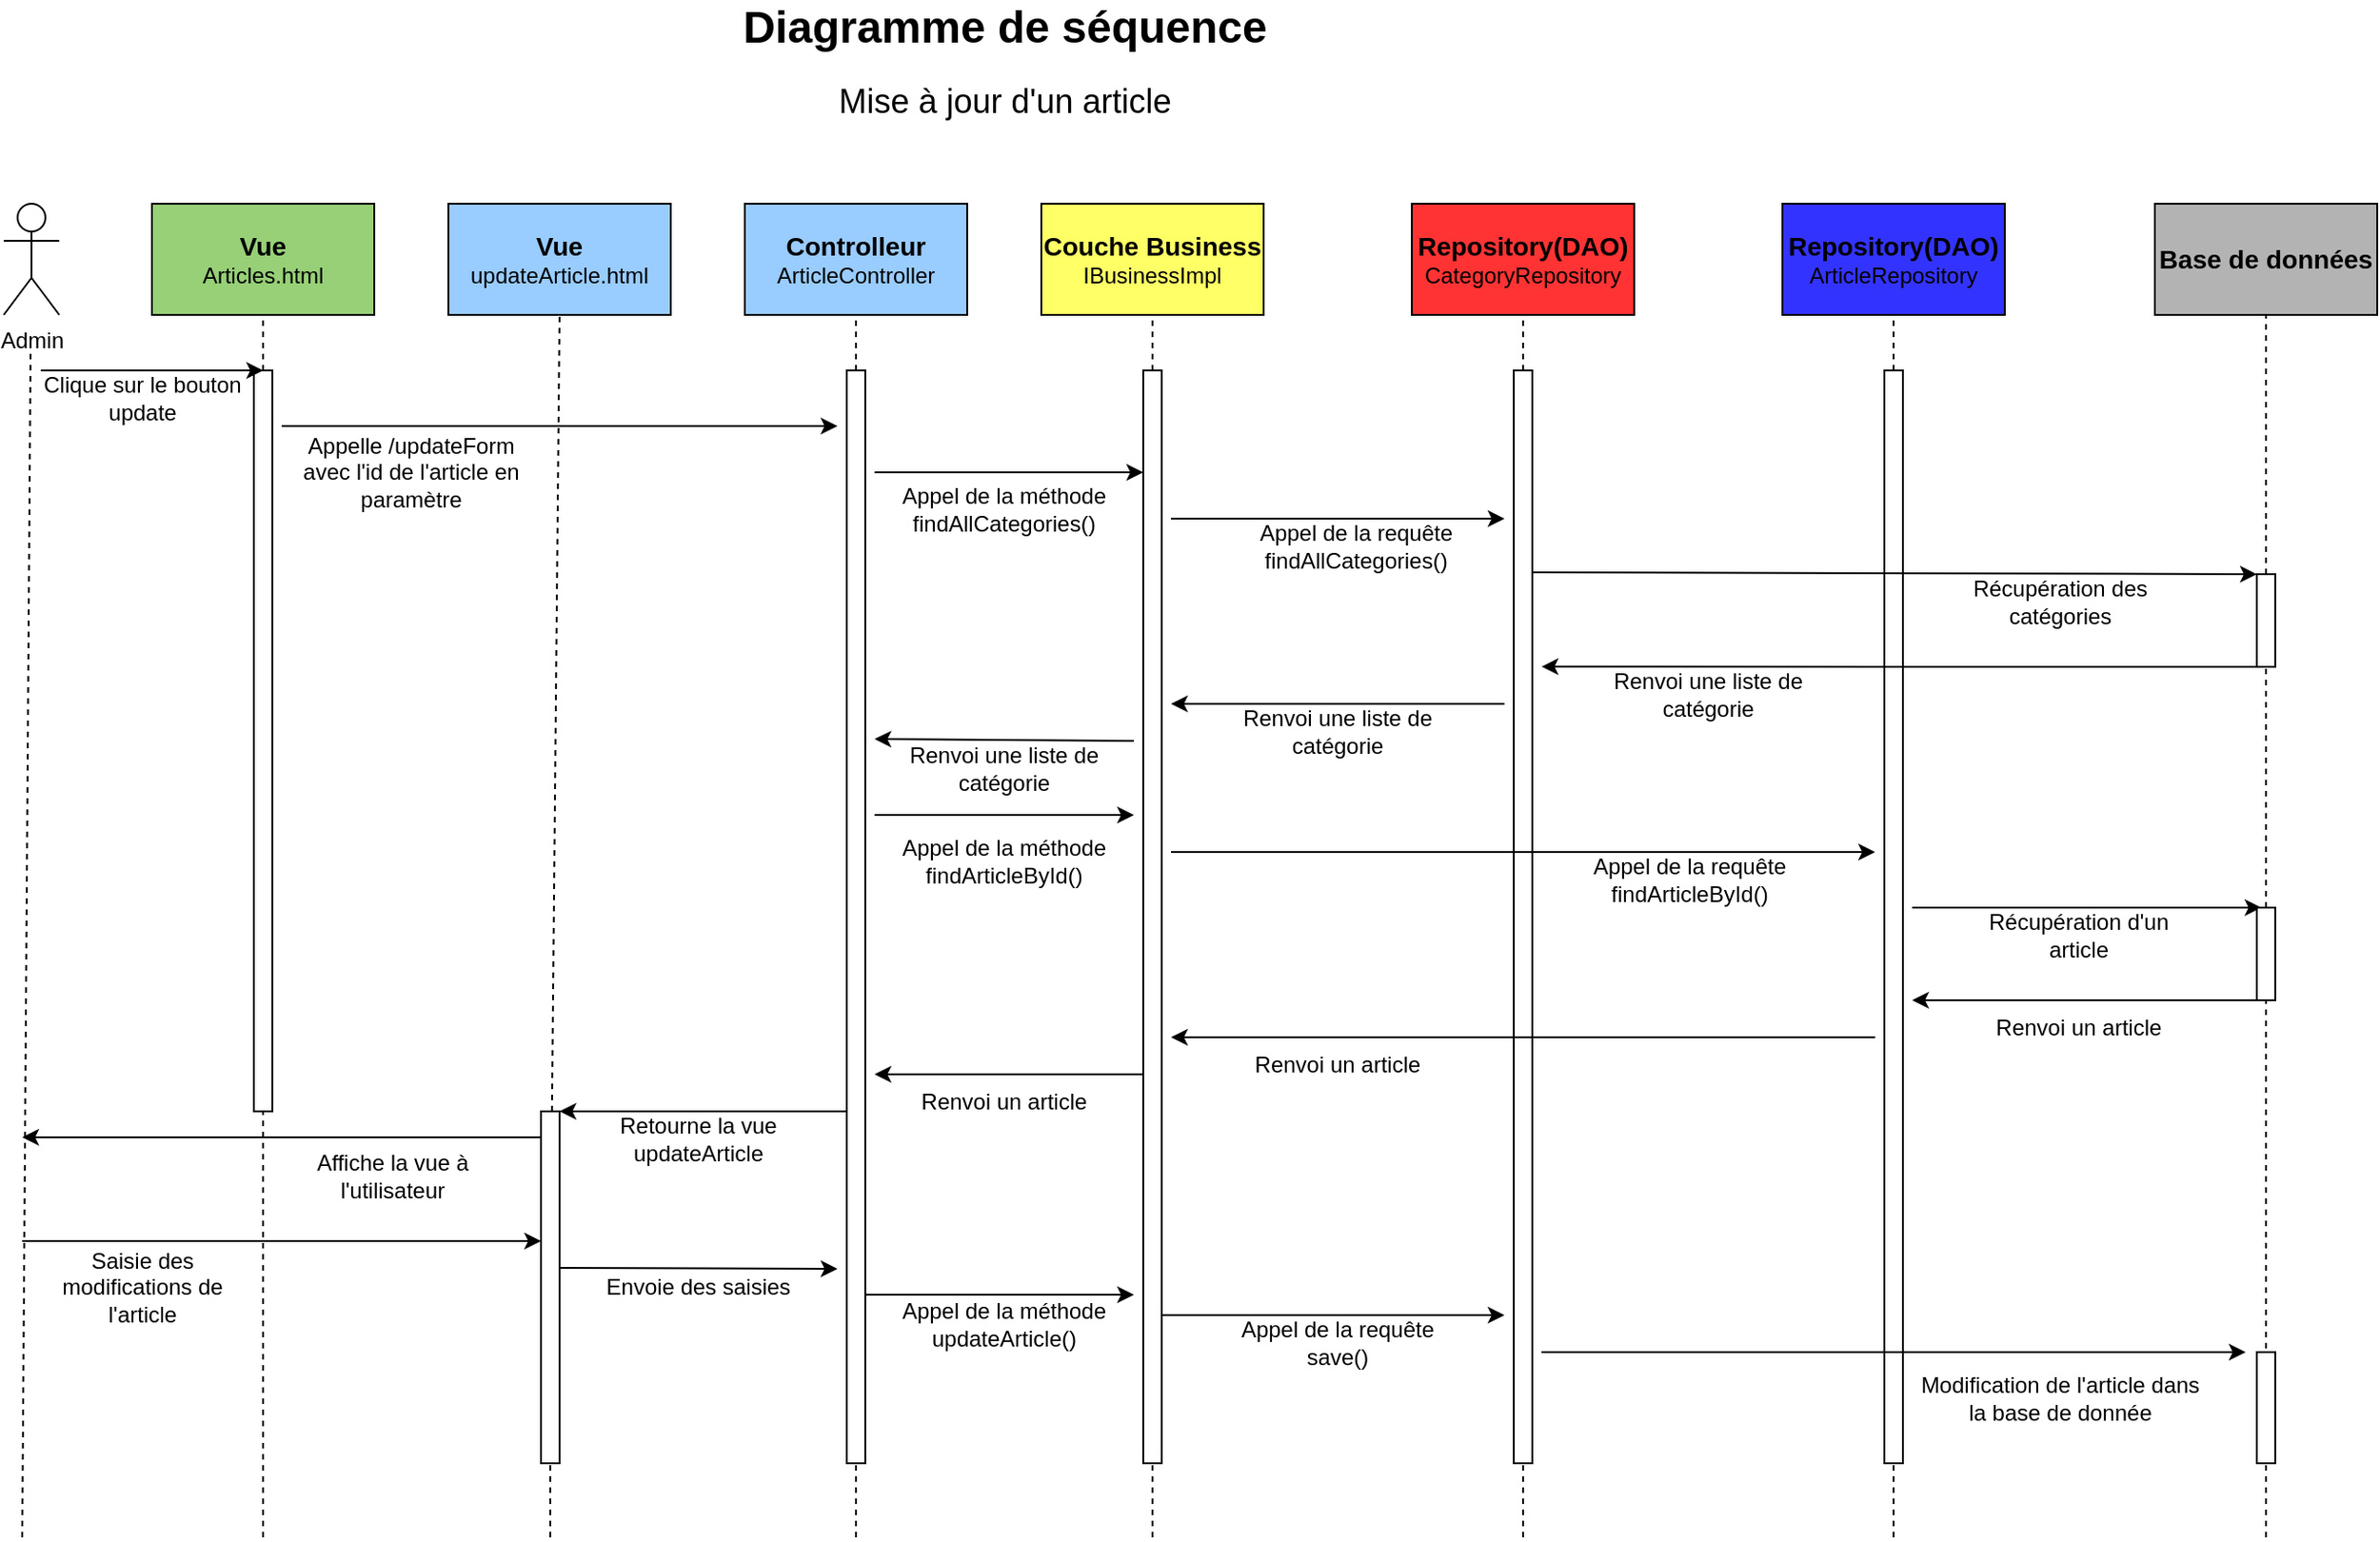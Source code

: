 <mxfile version="24.2.8" type="device">
  <diagram name="Page-1" id="tVgS0q6VFjcbdLN4Nh3d">
    <mxGraphModel dx="1674" dy="1923" grid="1" gridSize="10" guides="1" tooltips="1" connect="1" arrows="1" fold="1" page="1" pageScale="1" pageWidth="827" pageHeight="1169" math="0" shadow="0">
      <root>
        <mxCell id="0" />
        <mxCell id="1" parent="0" />
        <mxCell id="qwBaxFvpxCYaEjQg8hOL-1" value="&lt;font style=&quot;font-size: 18px;&quot;&gt;Mise à jour d&#39;un article&lt;br&gt;&lt;/font&gt;" style="text;html=1;align=center;verticalAlign=middle;whiteSpace=wrap;rounded=0;" parent="1" vertex="1">
          <mxGeometry x="472.5" y="10" width="295" height="30" as="geometry" />
        </mxCell>
        <mxCell id="qwBaxFvpxCYaEjQg8hOL-2" value="&lt;font style=&quot;font-size: 24px;&quot;&gt;&lt;b&gt;&lt;font&gt;Diagramme de séquence&lt;/font&gt;&lt;/b&gt;&lt;/font&gt;" style="text;html=1;align=center;verticalAlign=middle;whiteSpace=wrap;rounded=0;" parent="1" vertex="1">
          <mxGeometry x="467.5" y="-30" width="305" height="30" as="geometry" />
        </mxCell>
        <mxCell id="qwBaxFvpxCYaEjQg8hOL-3" value="Admin" style="shape=umlActor;verticalLabelPosition=bottom;verticalAlign=top;html=1;outlineConnect=0;" parent="1" vertex="1">
          <mxGeometry x="80" y="80" width="30" height="60" as="geometry" />
        </mxCell>
        <mxCell id="qwBaxFvpxCYaEjQg8hOL-4" value="" style="endArrow=none;dashed=1;html=1;rounded=0;" parent="1" edge="1">
          <mxGeometry width="50" height="50" relative="1" as="geometry">
            <mxPoint x="90" y="800" as="sourcePoint" />
            <mxPoint x="94.5" y="160" as="targetPoint" />
          </mxGeometry>
        </mxCell>
        <mxCell id="qwBaxFvpxCYaEjQg8hOL-5" value="&lt;div&gt;&lt;b&gt;&lt;font style=&quot;font-size: 14px;&quot;&gt;Vue&lt;/font&gt;&lt;/b&gt;&lt;/div&gt;&lt;div&gt;Articles.html&lt;br&gt;&lt;/div&gt;" style="rounded=0;whiteSpace=wrap;html=1;fillColor=#97D077;" parent="1" vertex="1">
          <mxGeometry x="160" y="80" width="120" height="60" as="geometry" />
        </mxCell>
        <mxCell id="qwBaxFvpxCYaEjQg8hOL-6" value="" style="endArrow=none;dashed=1;html=1;rounded=0;entryX=0.5;entryY=1;entryDx=0;entryDy=0;" parent="1" source="qwBaxFvpxCYaEjQg8hOL-7" target="qwBaxFvpxCYaEjQg8hOL-5" edge="1">
          <mxGeometry width="50" height="50" relative="1" as="geometry">
            <mxPoint x="257.75" y="580" as="sourcePoint" />
            <mxPoint x="262.25" y="180" as="targetPoint" />
          </mxGeometry>
        </mxCell>
        <mxCell id="qwBaxFvpxCYaEjQg8hOL-8" value="" style="endArrow=none;dashed=1;html=1;rounded=0;entryX=0.5;entryY=1;entryDx=0;entryDy=0;" parent="1" target="qwBaxFvpxCYaEjQg8hOL-7" edge="1">
          <mxGeometry width="50" height="50" relative="1" as="geometry">
            <mxPoint x="220" y="800" as="sourcePoint" />
            <mxPoint x="260" y="140" as="targetPoint" />
          </mxGeometry>
        </mxCell>
        <mxCell id="qwBaxFvpxCYaEjQg8hOL-7" value="" style="rounded=0;whiteSpace=wrap;html=1;" parent="1" vertex="1">
          <mxGeometry x="215" y="170" width="10" height="400" as="geometry" />
        </mxCell>
        <mxCell id="qwBaxFvpxCYaEjQg8hOL-9" value="&lt;div&gt;&lt;b&gt;&lt;font style=&quot;font-size: 14px;&quot;&gt;Controlleur&lt;/font&gt;&lt;/b&gt;&lt;/div&gt;&lt;div&gt;ArticleController&lt;br&gt;&lt;/div&gt;" style="rounded=0;whiteSpace=wrap;html=1;fillColor=#99CCFF;" parent="1" vertex="1">
          <mxGeometry x="480" y="80" width="120" height="60" as="geometry" />
        </mxCell>
        <mxCell id="qwBaxFvpxCYaEjQg8hOL-10" value="" style="endArrow=none;dashed=1;html=1;rounded=0;entryX=0.5;entryY=1;entryDx=0;entryDy=0;" parent="1" source="qwBaxFvpxCYaEjQg8hOL-14" target="qwBaxFvpxCYaEjQg8hOL-9" edge="1">
          <mxGeometry width="50" height="50" relative="1" as="geometry">
            <mxPoint x="420" y="570" as="sourcePoint" />
            <mxPoint x="422.25" y="170" as="targetPoint" />
          </mxGeometry>
        </mxCell>
        <mxCell id="qwBaxFvpxCYaEjQg8hOL-11" value="" style="endArrow=classic;html=1;rounded=0;" parent="1" edge="1">
          <mxGeometry width="50" height="50" relative="1" as="geometry">
            <mxPoint x="100" y="170" as="sourcePoint" />
            <mxPoint x="220" y="170" as="targetPoint" />
          </mxGeometry>
        </mxCell>
        <mxCell id="qwBaxFvpxCYaEjQg8hOL-13" value="Clique sur le bouton update" style="text;html=1;align=center;verticalAlign=middle;whiteSpace=wrap;rounded=0;" parent="1" vertex="1">
          <mxGeometry x="95" y="170" width="120" height="30" as="geometry" />
        </mxCell>
        <mxCell id="qwBaxFvpxCYaEjQg8hOL-15" value="" style="endArrow=none;dashed=1;html=1;rounded=0;entryX=0.5;entryY=1;entryDx=0;entryDy=0;" parent="1" target="qwBaxFvpxCYaEjQg8hOL-14" edge="1">
          <mxGeometry width="50" height="50" relative="1" as="geometry">
            <mxPoint x="540" y="570" as="sourcePoint" />
            <mxPoint x="420" y="140" as="targetPoint" />
          </mxGeometry>
        </mxCell>
        <mxCell id="qwBaxFvpxCYaEjQg8hOL-14" value="" style="rounded=0;whiteSpace=wrap;html=1;" parent="1" vertex="1">
          <mxGeometry x="535" y="170" width="10" height="590" as="geometry" />
        </mxCell>
        <mxCell id="qwBaxFvpxCYaEjQg8hOL-16" value="" style="endArrow=classic;html=1;rounded=0;" parent="1" edge="1">
          <mxGeometry width="50" height="50" relative="1" as="geometry">
            <mxPoint x="230" y="200" as="sourcePoint" />
            <mxPoint x="530" y="200" as="targetPoint" />
          </mxGeometry>
        </mxCell>
        <mxCell id="qwBaxFvpxCYaEjQg8hOL-18" value="Appelle /updateForm avec l&#39;id de l&#39;article en paramètre" style="text;html=1;align=center;verticalAlign=middle;whiteSpace=wrap;rounded=0;" parent="1" vertex="1">
          <mxGeometry x="240" y="210" width="120" height="30" as="geometry" />
        </mxCell>
        <mxCell id="qwBaxFvpxCYaEjQg8hOL-19" value="&lt;div&gt;&lt;b&gt;&lt;font style=&quot;font-size: 14px;&quot;&gt;Couche Business&lt;/font&gt;&lt;/b&gt;&lt;/div&gt;&lt;div&gt;IBusinessImpl&lt;br&gt;&lt;/div&gt;" style="rounded=0;whiteSpace=wrap;html=1;fillColor=#FFFF66;" parent="1" vertex="1">
          <mxGeometry x="640" y="80" width="120" height="60" as="geometry" />
        </mxCell>
        <mxCell id="qwBaxFvpxCYaEjQg8hOL-20" value="" style="endArrow=none;dashed=1;html=1;rounded=0;entryX=0.5;entryY=1;entryDx=0;entryDy=0;" parent="1" source="qwBaxFvpxCYaEjQg8hOL-21" target="qwBaxFvpxCYaEjQg8hOL-19" edge="1">
          <mxGeometry width="50" height="50" relative="1" as="geometry">
            <mxPoint x="578.88" y="600" as="sourcePoint" />
            <mxPoint x="581.13" y="150" as="targetPoint" />
          </mxGeometry>
        </mxCell>
        <mxCell id="qwBaxFvpxCYaEjQg8hOL-23" value="" style="endArrow=none;dashed=1;html=1;rounded=0;entryX=0.5;entryY=1;entryDx=0;entryDy=0;" parent="1" target="qwBaxFvpxCYaEjQg8hOL-21" edge="1">
          <mxGeometry width="50" height="50" relative="1" as="geometry">
            <mxPoint x="700" y="800" as="sourcePoint" />
            <mxPoint x="631.12" y="280" as="targetPoint" />
          </mxGeometry>
        </mxCell>
        <mxCell id="qwBaxFvpxCYaEjQg8hOL-21" value="" style="rounded=0;whiteSpace=wrap;html=1;" parent="1" vertex="1">
          <mxGeometry x="695" y="170" width="10" height="590" as="geometry" />
        </mxCell>
        <mxCell id="qwBaxFvpxCYaEjQg8hOL-24" value="" style="endArrow=classic;html=1;rounded=0;" parent="1" edge="1">
          <mxGeometry width="50" height="50" relative="1" as="geometry">
            <mxPoint x="550" y="225" as="sourcePoint" />
            <mxPoint x="695" y="225" as="targetPoint" />
          </mxGeometry>
        </mxCell>
        <mxCell id="qwBaxFvpxCYaEjQg8hOL-26" value="&lt;div&gt;&lt;b&gt;&lt;font style=&quot;font-size: 14px;&quot;&gt;Repository(DAO)&lt;/font&gt;&lt;/b&gt;&lt;/div&gt;&lt;div&gt;&lt;font style=&quot;font-size: 12px;&quot;&gt;CategoryRepository&lt;b&gt;&lt;font&gt;&lt;br&gt;&lt;/font&gt;&lt;/b&gt;&lt;/font&gt;&lt;/div&gt;" style="rounded=0;whiteSpace=wrap;html=1;fillColor=#FF3333;" parent="1" vertex="1">
          <mxGeometry x="840" y="80" width="120" height="60" as="geometry" />
        </mxCell>
        <mxCell id="qwBaxFvpxCYaEjQg8hOL-27" value="" style="endArrow=none;dashed=1;html=1;rounded=0;entryX=0.5;entryY=1;entryDx=0;entryDy=0;" parent="1" source="qwBaxFvpxCYaEjQg8hOL-29" target="qwBaxFvpxCYaEjQg8hOL-26" edge="1">
          <mxGeometry width="50" height="50" relative="1" as="geometry">
            <mxPoint x="777.75" y="550" as="sourcePoint" />
            <mxPoint x="782.25" y="150" as="targetPoint" />
          </mxGeometry>
        </mxCell>
        <mxCell id="qwBaxFvpxCYaEjQg8hOL-28" value="" style="endArrow=classic;html=1;rounded=0;" parent="1" edge="1">
          <mxGeometry width="50" height="50" relative="1" as="geometry">
            <mxPoint x="710" y="250" as="sourcePoint" />
            <mxPoint x="890" y="250" as="targetPoint" />
          </mxGeometry>
        </mxCell>
        <mxCell id="qwBaxFvpxCYaEjQg8hOL-31" value="" style="endArrow=none;dashed=1;html=1;rounded=0;entryX=0.5;entryY=1;entryDx=0;entryDy=0;" parent="1" target="qwBaxFvpxCYaEjQg8hOL-29" edge="1">
          <mxGeometry width="50" height="50" relative="1" as="geometry">
            <mxPoint x="900" y="800" as="sourcePoint" />
            <mxPoint x="780" y="140" as="targetPoint" />
          </mxGeometry>
        </mxCell>
        <mxCell id="qwBaxFvpxCYaEjQg8hOL-29" value="" style="rounded=0;whiteSpace=wrap;html=1;" parent="1" vertex="1">
          <mxGeometry x="895" y="170" width="10" height="590" as="geometry" />
        </mxCell>
        <mxCell id="qwBaxFvpxCYaEjQg8hOL-34" value="&lt;b&gt;&lt;font style=&quot;font-size: 14px;&quot;&gt;Base de données&lt;/font&gt;&lt;/b&gt;" style="rounded=0;whiteSpace=wrap;html=1;fillColor=#B3B3B3;" parent="1" vertex="1">
          <mxGeometry x="1241" y="80" width="120" height="60" as="geometry" />
        </mxCell>
        <mxCell id="qwBaxFvpxCYaEjQg8hOL-35" value="" style="endArrow=none;dashed=1;html=1;rounded=0;entryX=0.5;entryY=1;entryDx=0;entryDy=0;" parent="1" source="qwBaxFvpxCYaEjQg8hOL-37" target="qwBaxFvpxCYaEjQg8hOL-34" edge="1">
          <mxGeometry width="50" height="50" relative="1" as="geometry">
            <mxPoint x="1018" y="600" as="sourcePoint" />
            <mxPoint x="1022.25" y="160" as="targetPoint" />
          </mxGeometry>
        </mxCell>
        <mxCell id="qwBaxFvpxCYaEjQg8hOL-38" value="" style="endArrow=none;dashed=1;html=1;rounded=0;entryX=0.5;entryY=1;entryDx=0;entryDy=0;" parent="1" source="OBwvlwMdaJT3k6XubjCi-25" target="qwBaxFvpxCYaEjQg8hOL-37" edge="1">
          <mxGeometry width="50" height="50" relative="1" as="geometry">
            <mxPoint x="1220" y="560" as="sourcePoint" />
            <mxPoint x="1020" y="140" as="targetPoint" />
          </mxGeometry>
        </mxCell>
        <mxCell id="qwBaxFvpxCYaEjQg8hOL-37" value="" style="rounded=0;whiteSpace=wrap;html=1;" parent="1" vertex="1">
          <mxGeometry x="1296" y="280" width="10" height="50" as="geometry" />
        </mxCell>
        <mxCell id="OBwvlwMdaJT3k6XubjCi-3" value="Appel de la méthode findAllCategories()" style="text;html=1;align=center;verticalAlign=middle;whiteSpace=wrap;rounded=0;" parent="1" vertex="1">
          <mxGeometry x="560" y="230" width="120" height="30" as="geometry" />
        </mxCell>
        <mxCell id="OBwvlwMdaJT3k6XubjCi-4" value="Appel de la requête findAllCategories()" style="text;html=1;align=center;verticalAlign=middle;whiteSpace=wrap;rounded=0;" parent="1" vertex="1">
          <mxGeometry x="750" y="250" width="120" height="30" as="geometry" />
        </mxCell>
        <mxCell id="OBwvlwMdaJT3k6XubjCi-6" value="Récupération des catégories" style="text;html=1;align=center;verticalAlign=middle;whiteSpace=wrap;rounded=0;" parent="1" vertex="1">
          <mxGeometry x="1130" y="280" width="120" height="30" as="geometry" />
        </mxCell>
        <mxCell id="OBwvlwMdaJT3k6XubjCi-8" value="Renvoi une liste de catégorie" style="text;html=1;align=center;verticalAlign=middle;whiteSpace=wrap;rounded=0;" parent="1" vertex="1">
          <mxGeometry x="740" y="350" width="120" height="30" as="geometry" />
        </mxCell>
        <mxCell id="OBwvlwMdaJT3k6XubjCi-9" value="" style="endArrow=classic;html=1;rounded=0;" parent="1" edge="1">
          <mxGeometry width="50" height="50" relative="1" as="geometry">
            <mxPoint x="890" y="350" as="sourcePoint" />
            <mxPoint x="710" y="350" as="targetPoint" />
          </mxGeometry>
        </mxCell>
        <mxCell id="OBwvlwMdaJT3k6XubjCi-10" value="Renvoi une liste de catégorie" style="text;html=1;align=center;verticalAlign=middle;whiteSpace=wrap;rounded=0;" parent="1" vertex="1">
          <mxGeometry x="940" y="330" width="120" height="30" as="geometry" />
        </mxCell>
        <mxCell id="OBwvlwMdaJT3k6XubjCi-11" value="" style="endArrow=classic;html=1;rounded=0;" parent="1" edge="1">
          <mxGeometry width="50" height="50" relative="1" as="geometry">
            <mxPoint x="690" y="370" as="sourcePoint" />
            <mxPoint x="550" y="369" as="targetPoint" />
          </mxGeometry>
        </mxCell>
        <mxCell id="OBwvlwMdaJT3k6XubjCi-12" value="Renvoi une liste de catégorie" style="text;html=1;align=center;verticalAlign=middle;whiteSpace=wrap;rounded=0;" parent="1" vertex="1">
          <mxGeometry x="560" y="370" width="120" height="30" as="geometry" />
        </mxCell>
        <mxCell id="OBwvlwMdaJT3k6XubjCi-13" value="" style="endArrow=classic;html=1;rounded=0;" parent="1" edge="1">
          <mxGeometry width="50" height="50" relative="1" as="geometry">
            <mxPoint x="550" y="410" as="sourcePoint" />
            <mxPoint x="690" y="410" as="targetPoint" />
          </mxGeometry>
        </mxCell>
        <mxCell id="OBwvlwMdaJT3k6XubjCi-14" value="Appel de la méthode findArticleById()" style="text;html=1;align=center;verticalAlign=middle;whiteSpace=wrap;rounded=0;" parent="1" vertex="1">
          <mxGeometry x="560" y="420" width="120" height="30" as="geometry" />
        </mxCell>
        <mxCell id="OBwvlwMdaJT3k6XubjCi-15" value="" style="endArrow=classic;html=1;rounded=0;" parent="1" edge="1">
          <mxGeometry width="50" height="50" relative="1" as="geometry">
            <mxPoint x="710" y="430" as="sourcePoint" />
            <mxPoint x="1090" y="430" as="targetPoint" />
          </mxGeometry>
        </mxCell>
        <mxCell id="OBwvlwMdaJT3k6XubjCi-18" value="Appel de la requête findArticleById()" style="text;html=1;align=center;verticalAlign=middle;whiteSpace=wrap;rounded=0;" parent="1" vertex="1">
          <mxGeometry x="930" y="430" width="120" height="30" as="geometry" />
        </mxCell>
        <mxCell id="OBwvlwMdaJT3k6XubjCi-19" value="&lt;div&gt;&lt;b&gt;&lt;font style=&quot;font-size: 14px;&quot;&gt;Repository(DAO)&lt;/font&gt;&lt;/b&gt;&lt;/div&gt;&lt;div&gt;&lt;font style=&quot;font-size: 12px;&quot;&gt;ArticleRepository&lt;b&gt;&lt;font&gt;&lt;br&gt;&lt;/font&gt;&lt;/b&gt;&lt;/font&gt;&lt;/div&gt;" style="rounded=0;whiteSpace=wrap;html=1;fillColor=#3333FF;" parent="1" vertex="1">
          <mxGeometry x="1040" y="80" width="120" height="60" as="geometry" />
        </mxCell>
        <mxCell id="OBwvlwMdaJT3k6XubjCi-21" value="" style="endArrow=none;dashed=1;html=1;rounded=0;entryX=0.5;entryY=1;entryDx=0;entryDy=0;" parent="1" source="OBwvlwMdaJT3k6XubjCi-22" target="OBwvlwMdaJT3k6XubjCi-19" edge="1">
          <mxGeometry width="50" height="50" relative="1" as="geometry">
            <mxPoint x="1020" y="560" as="sourcePoint" />
            <mxPoint x="1019.5" y="140" as="targetPoint" />
          </mxGeometry>
        </mxCell>
        <mxCell id="OBwvlwMdaJT3k6XubjCi-23" value="" style="endArrow=none;dashed=1;html=1;rounded=0;entryX=0.5;entryY=1;entryDx=0;entryDy=0;" parent="1" target="OBwvlwMdaJT3k6XubjCi-22" edge="1">
          <mxGeometry width="50" height="50" relative="1" as="geometry">
            <mxPoint x="1100" y="800" as="sourcePoint" />
            <mxPoint x="1019.5" y="140" as="targetPoint" />
          </mxGeometry>
        </mxCell>
        <mxCell id="OBwvlwMdaJT3k6XubjCi-22" value="" style="rounded=0;whiteSpace=wrap;html=1;" parent="1" vertex="1">
          <mxGeometry x="1095" y="170" width="10" height="590" as="geometry" />
        </mxCell>
        <mxCell id="OBwvlwMdaJT3k6XubjCi-24" value="" style="endArrow=classic;html=1;rounded=0;entryX=0.25;entryY=0;entryDx=0;entryDy=0;" parent="1" target="OBwvlwMdaJT3k6XubjCi-25" edge="1">
          <mxGeometry width="50" height="50" relative="1" as="geometry">
            <mxPoint x="1110" y="460" as="sourcePoint" />
            <mxPoint x="1200" y="460" as="targetPoint" />
          </mxGeometry>
        </mxCell>
        <mxCell id="OBwvlwMdaJT3k6XubjCi-26" value="" style="endArrow=none;dashed=1;html=1;rounded=0;entryX=0.5;entryY=1;entryDx=0;entryDy=0;" parent="1" target="OBwvlwMdaJT3k6XubjCi-25" edge="1">
          <mxGeometry width="50" height="50" relative="1" as="geometry">
            <mxPoint x="1301" y="800" as="sourcePoint" />
            <mxPoint x="1220" y="330" as="targetPoint" />
          </mxGeometry>
        </mxCell>
        <mxCell id="OBwvlwMdaJT3k6XubjCi-25" value="" style="rounded=0;whiteSpace=wrap;html=1;" parent="1" vertex="1">
          <mxGeometry x="1296" y="460" width="10" height="50" as="geometry" />
        </mxCell>
        <mxCell id="OBwvlwMdaJT3k6XubjCi-28" value="Récupération d&#39;un article" style="text;html=1;align=center;verticalAlign=middle;whiteSpace=wrap;rounded=0;" parent="1" vertex="1">
          <mxGeometry x="1140" y="460" width="120" height="30" as="geometry" />
        </mxCell>
        <mxCell id="OBwvlwMdaJT3k6XubjCi-29" value="" style="endArrow=classic;html=1;rounded=0;exitX=0;exitY=1;exitDx=0;exitDy=0;" parent="1" source="OBwvlwMdaJT3k6XubjCi-25" edge="1">
          <mxGeometry width="50" height="50" relative="1" as="geometry">
            <mxPoint x="1215" y="509" as="sourcePoint" />
            <mxPoint x="1110" y="510" as="targetPoint" />
          </mxGeometry>
        </mxCell>
        <mxCell id="OBwvlwMdaJT3k6XubjCi-30" value="Renvoi un article" style="text;html=1;align=center;verticalAlign=middle;whiteSpace=wrap;rounded=0;" parent="1" vertex="1">
          <mxGeometry x="1140" y="510" width="120" height="30" as="geometry" />
        </mxCell>
        <mxCell id="OBwvlwMdaJT3k6XubjCi-31" value="" style="endArrow=classic;html=1;rounded=0;" parent="1" edge="1">
          <mxGeometry width="50" height="50" relative="1" as="geometry">
            <mxPoint x="1090" y="530" as="sourcePoint" />
            <mxPoint x="710" y="530" as="targetPoint" />
          </mxGeometry>
        </mxCell>
        <mxCell id="OBwvlwMdaJT3k6XubjCi-33" value="Renvoi un article" style="text;html=1;align=center;verticalAlign=middle;whiteSpace=wrap;rounded=0;" parent="1" vertex="1">
          <mxGeometry x="740" y="530" width="120" height="30" as="geometry" />
        </mxCell>
        <mxCell id="OBwvlwMdaJT3k6XubjCi-36" value="&lt;div&gt;&lt;font style=&quot;font-size: 14px;&quot;&gt;&lt;b&gt;Vue&lt;/b&gt;&lt;/font&gt;&lt;/div&gt;&lt;div&gt;updateArticle.html&lt;br&gt;&lt;/div&gt;" style="rounded=0;whiteSpace=wrap;html=1;fillColor=#99CCFF;" parent="1" vertex="1">
          <mxGeometry x="320" y="80" width="120" height="60" as="geometry" />
        </mxCell>
        <mxCell id="OBwvlwMdaJT3k6XubjCi-37" value="" style="endArrow=none;dashed=1;html=1;rounded=0;entryX=0.5;entryY=1;entryDx=0;entryDy=0;" parent="1" source="OBwvlwMdaJT3k6XubjCi-42" target="OBwvlwMdaJT3k6XubjCi-36" edge="1">
          <mxGeometry width="50" height="50" relative="1" as="geometry">
            <mxPoint x="377.75" y="700" as="sourcePoint" />
            <mxPoint x="382.25" y="140" as="targetPoint" />
          </mxGeometry>
        </mxCell>
        <mxCell id="OBwvlwMdaJT3k6XubjCi-38" value="" style="endArrow=classic;html=1;rounded=0;exitX=0;exitY=1;exitDx=0;exitDy=0;" parent="1" edge="1">
          <mxGeometry width="50" height="50" relative="1" as="geometry">
            <mxPoint x="695" y="550" as="sourcePoint" />
            <mxPoint x="550" y="550" as="targetPoint" />
          </mxGeometry>
        </mxCell>
        <mxCell id="OBwvlwMdaJT3k6XubjCi-39" value="Renvoi un article" style="text;html=1;align=center;verticalAlign=middle;whiteSpace=wrap;rounded=0;" parent="1" vertex="1">
          <mxGeometry x="560" y="550" width="120" height="30" as="geometry" />
        </mxCell>
        <mxCell id="OBwvlwMdaJT3k6XubjCi-41" value="" style="endArrow=classic;html=1;rounded=0;exitX=0;exitY=1;exitDx=0;exitDy=0;entryX=1;entryY=0;entryDx=0;entryDy=0;" parent="1" target="OBwvlwMdaJT3k6XubjCi-42" edge="1">
          <mxGeometry width="50" height="50" relative="1" as="geometry">
            <mxPoint x="535" y="570" as="sourcePoint" />
            <mxPoint x="410" y="570" as="targetPoint" />
          </mxGeometry>
        </mxCell>
        <mxCell id="OBwvlwMdaJT3k6XubjCi-43" value="" style="endArrow=none;dashed=1;html=1;rounded=0;" parent="1" target="OBwvlwMdaJT3k6XubjCi-42" edge="1">
          <mxGeometry width="50" height="50" relative="1" as="geometry">
            <mxPoint x="375" y="800" as="sourcePoint" />
            <mxPoint x="382.25" y="140" as="targetPoint" />
          </mxGeometry>
        </mxCell>
        <mxCell id="OBwvlwMdaJT3k6XubjCi-42" value="" style="rounded=0;whiteSpace=wrap;html=1;" parent="1" vertex="1">
          <mxGeometry x="370" y="570" width="10" height="190" as="geometry" />
        </mxCell>
        <mxCell id="OBwvlwMdaJT3k6XubjCi-44" value="Retourne la vue updateArticle" style="text;html=1;align=center;verticalAlign=middle;whiteSpace=wrap;rounded=0;" parent="1" vertex="1">
          <mxGeometry x="395" y="570" width="120" height="30" as="geometry" />
        </mxCell>
        <mxCell id="OBwvlwMdaJT3k6XubjCi-45" value="" style="endArrow=classic;html=1;rounded=0;exitX=0;exitY=1;exitDx=0;exitDy=0;" parent="1" edge="1">
          <mxGeometry width="50" height="50" relative="1" as="geometry">
            <mxPoint x="370" y="584" as="sourcePoint" />
            <mxPoint x="90" y="584" as="targetPoint" />
          </mxGeometry>
        </mxCell>
        <mxCell id="OBwvlwMdaJT3k6XubjCi-46" value="Affiche la vue à l&#39;utilisateur" style="text;html=1;align=center;verticalAlign=middle;whiteSpace=wrap;rounded=0;" parent="1" vertex="1">
          <mxGeometry x="230" y="590" width="120" height="30" as="geometry" />
        </mxCell>
        <mxCell id="OBwvlwMdaJT3k6XubjCi-47" value="" style="endArrow=classic;html=1;rounded=0;" parent="1" edge="1">
          <mxGeometry width="50" height="50" relative="1" as="geometry">
            <mxPoint x="90" y="640" as="sourcePoint" />
            <mxPoint x="370" y="640" as="targetPoint" />
          </mxGeometry>
        </mxCell>
        <mxCell id="OBwvlwMdaJT3k6XubjCi-48" value="Saisie des modifications de l&#39;article" style="text;html=1;align=center;verticalAlign=middle;whiteSpace=wrap;rounded=0;" parent="1" vertex="1">
          <mxGeometry x="100" y="650" width="110" height="30" as="geometry" />
        </mxCell>
        <mxCell id="OBwvlwMdaJT3k6XubjCi-49" value="Envoie des saisies " style="text;html=1;align=center;verticalAlign=middle;whiteSpace=wrap;rounded=0;" parent="1" vertex="1">
          <mxGeometry x="350" y="650" width="210" height="30" as="geometry" />
        </mxCell>
        <mxCell id="OBwvlwMdaJT3k6XubjCi-50" value="" style="endArrow=classic;html=1;rounded=0;" parent="1" edge="1">
          <mxGeometry width="50" height="50" relative="1" as="geometry">
            <mxPoint x="380" y="654.5" as="sourcePoint" />
            <mxPoint x="530" y="655" as="targetPoint" />
          </mxGeometry>
        </mxCell>
        <mxCell id="OBwvlwMdaJT3k6XubjCi-52" value="" style="endArrow=classic;html=1;rounded=0;" parent="1" edge="1">
          <mxGeometry width="50" height="50" relative="1" as="geometry">
            <mxPoint x="545" y="669" as="sourcePoint" />
            <mxPoint x="690" y="669" as="targetPoint" />
          </mxGeometry>
        </mxCell>
        <mxCell id="OBwvlwMdaJT3k6XubjCi-54" value="Appel de la méthode updateArticle()" style="text;html=1;align=center;verticalAlign=middle;whiteSpace=wrap;rounded=0;" parent="1" vertex="1">
          <mxGeometry x="555" y="670" width="130" height="30" as="geometry" />
        </mxCell>
        <mxCell id="OBwvlwMdaJT3k6XubjCi-55" value="" style="endArrow=classic;html=1;rounded=0;" parent="1" edge="1">
          <mxGeometry width="50" height="50" relative="1" as="geometry">
            <mxPoint x="705" y="680" as="sourcePoint" />
            <mxPoint x="890" y="680" as="targetPoint" />
          </mxGeometry>
        </mxCell>
        <mxCell id="OBwvlwMdaJT3k6XubjCi-56" value="Appel de la requête save()" style="text;html=1;align=center;verticalAlign=middle;whiteSpace=wrap;rounded=0;" parent="1" vertex="1">
          <mxGeometry x="740" y="680" width="120" height="30" as="geometry" />
        </mxCell>
        <mxCell id="a-kal1FlQo5S1_CgRzMG-1" value="" style="rounded=0;whiteSpace=wrap;html=1;" parent="1" vertex="1">
          <mxGeometry x="1296" y="700" width="10" height="60" as="geometry" />
        </mxCell>
        <mxCell id="a-kal1FlQo5S1_CgRzMG-2" value="" style="endArrow=classic;html=1;rounded=0;" parent="1" edge="1">
          <mxGeometry width="50" height="50" relative="1" as="geometry">
            <mxPoint x="910" y="700" as="sourcePoint" />
            <mxPoint x="1290" y="700" as="targetPoint" />
          </mxGeometry>
        </mxCell>
        <mxCell id="a-kal1FlQo5S1_CgRzMG-3" value="Modification de l&#39;article dans la base de donnée" style="text;html=1;align=center;verticalAlign=middle;whiteSpace=wrap;rounded=0;" parent="1" vertex="1">
          <mxGeometry x="1110" y="710" width="160" height="30" as="geometry" />
        </mxCell>
        <mxCell id="a-kal1FlQo5S1_CgRzMG-5" value="" style="endArrow=none;dashed=1;html=1;rounded=0;" parent="1" edge="1">
          <mxGeometry width="50" height="50" relative="1" as="geometry">
            <mxPoint x="540" y="800" as="sourcePoint" />
            <mxPoint x="540" y="760" as="targetPoint" />
          </mxGeometry>
        </mxCell>
        <mxCell id="a-kal1FlQo5S1_CgRzMG-8" value="" style="endArrow=classic;html=1;rounded=0;entryX=0;entryY=0;entryDx=0;entryDy=0;" parent="1" target="qwBaxFvpxCYaEjQg8hOL-37" edge="1">
          <mxGeometry width="50" height="50" relative="1" as="geometry">
            <mxPoint x="905" y="279" as="sourcePoint" />
            <mxPoint x="1075" y="279" as="targetPoint" />
          </mxGeometry>
        </mxCell>
        <mxCell id="a-kal1FlQo5S1_CgRzMG-9" value="" style="endArrow=classic;html=1;rounded=0;entryX=1.5;entryY=0.271;entryDx=0;entryDy=0;entryPerimeter=0;" parent="1" target="qwBaxFvpxCYaEjQg8hOL-29" edge="1">
          <mxGeometry width="50" height="50" relative="1" as="geometry">
            <mxPoint x="1300" y="330" as="sourcePoint" />
            <mxPoint x="1140" y="330" as="targetPoint" />
          </mxGeometry>
        </mxCell>
      </root>
    </mxGraphModel>
  </diagram>
</mxfile>
